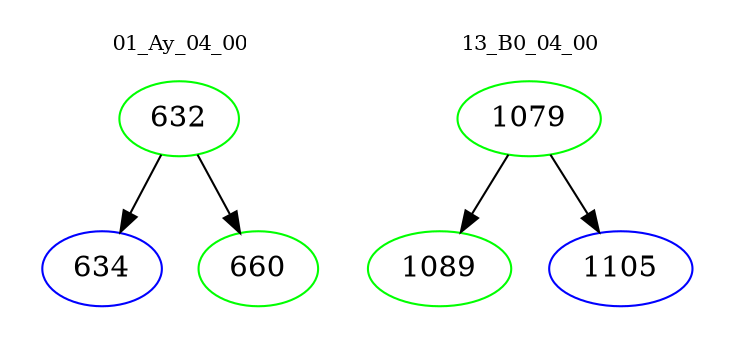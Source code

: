 digraph{
subgraph cluster_0 {
color = white
label = "01_Ay_04_00";
fontsize=10;
T0_632 [label="632", color="green"]
T0_632 -> T0_634 [color="black"]
T0_634 [label="634", color="blue"]
T0_632 -> T0_660 [color="black"]
T0_660 [label="660", color="green"]
}
subgraph cluster_1 {
color = white
label = "13_B0_04_00";
fontsize=10;
T1_1079 [label="1079", color="green"]
T1_1079 -> T1_1089 [color="black"]
T1_1089 [label="1089", color="green"]
T1_1079 -> T1_1105 [color="black"]
T1_1105 [label="1105", color="blue"]
}
}
